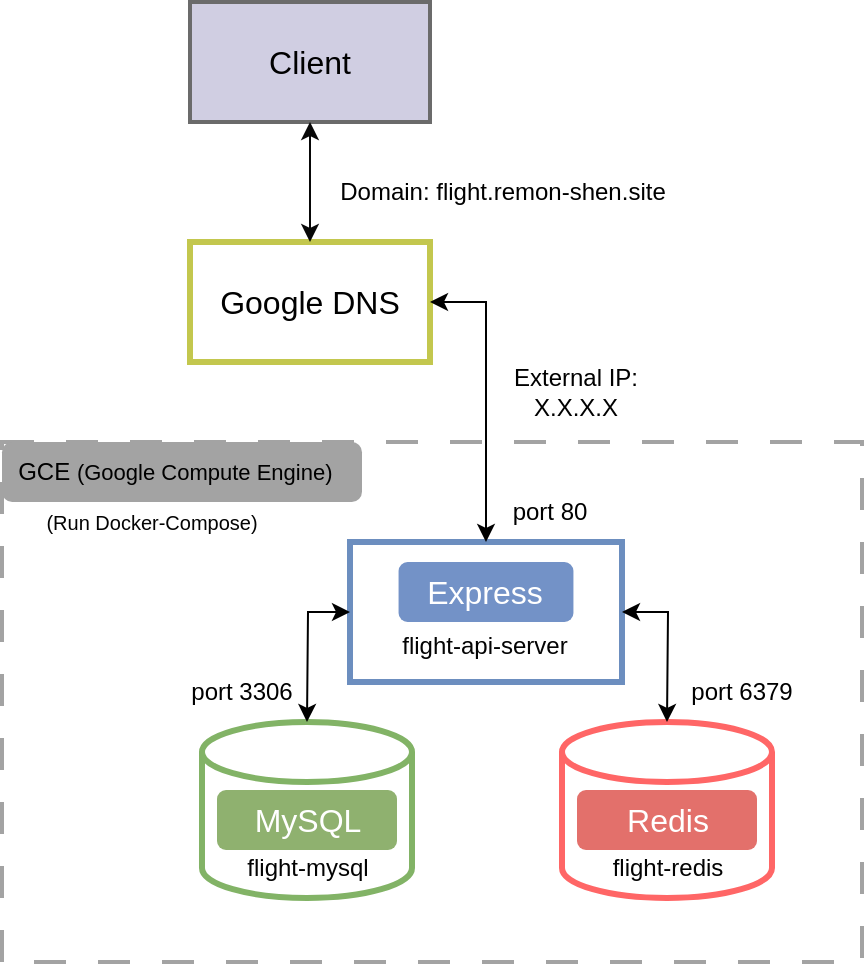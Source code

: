 <mxfile version="21.5.0" type="device">
  <diagram name="第 1 页" id="EWQGLiX6Cm66f4qAmHdH">
    <mxGraphModel dx="545" dy="305" grid="1" gridSize="10" guides="1" tooltips="1" connect="1" arrows="1" fold="1" page="1" pageScale="1" pageWidth="827" pageHeight="1169" background="#FFFFFF" math="0" shadow="0">
      <root>
        <mxCell id="0" />
        <mxCell id="1" parent="0" />
        <mxCell id="7XxlrbocILE5hHtDeExq-20" value="" style="rounded=0;whiteSpace=wrap;html=1;fillColor=none;strokeWidth=2;strokeColor=#a3a3a3;dashed=1;dashPattern=8 8;" parent="1" vertex="1">
          <mxGeometry x="200" y="380" width="430" height="260" as="geometry" />
        </mxCell>
        <mxCell id="7XxlrbocILE5hHtDeExq-11" value="" style="group" parent="1" vertex="1" connectable="0">
          <mxGeometry x="480" y="520" width="105" height="88" as="geometry" />
        </mxCell>
        <mxCell id="7XxlrbocILE5hHtDeExq-7" value="" style="shape=cylinder3;whiteSpace=wrap;html=1;boundedLbl=1;backgroundOutline=1;size=15;fillColor=none;strokeWidth=3;strokeColor=#FF6666;" parent="7XxlrbocILE5hHtDeExq-11" vertex="1">
          <mxGeometry width="105" height="88" as="geometry" />
        </mxCell>
        <mxCell id="7XxlrbocILE5hHtDeExq-5" value="&lt;font style=&quot;font-size: 16px;&quot; color=&quot;#ffffff&quot;&gt;Redis&lt;/font&gt;" style="rounded=1;whiteSpace=wrap;html=1;fillColor=#e3706b;strokeColor=none;" parent="7XxlrbocILE5hHtDeExq-11" vertex="1">
          <mxGeometry x="7.5" y="34" width="90" height="30" as="geometry" />
        </mxCell>
        <mxCell id="7XxlrbocILE5hHtDeExq-6" value="&lt;font color=&quot;#030303&quot;&gt;flight-redis&lt;/font&gt;" style="text;html=1;strokeColor=none;fillColor=none;align=center;verticalAlign=middle;whiteSpace=wrap;rounded=0;" parent="7XxlrbocILE5hHtDeExq-11" vertex="1">
          <mxGeometry x="17.5" y="63" width="70" height="20" as="geometry" />
        </mxCell>
        <mxCell id="7XxlrbocILE5hHtDeExq-12" value="" style="group" parent="1" vertex="1" connectable="0">
          <mxGeometry x="300" y="520" width="105" height="88" as="geometry" />
        </mxCell>
        <mxCell id="7XxlrbocILE5hHtDeExq-8" value="" style="shape=cylinder3;whiteSpace=wrap;html=1;boundedLbl=1;backgroundOutline=1;size=15;fillColor=none;strokeWidth=3;strokeColor=#82b366;" parent="7XxlrbocILE5hHtDeExq-12" vertex="1">
          <mxGeometry width="105" height="88" as="geometry" />
        </mxCell>
        <mxCell id="7XxlrbocILE5hHtDeExq-9" value="&lt;font style=&quot;font-size: 16px;&quot; color=&quot;#ffffff&quot;&gt;MySQL&lt;/font&gt;" style="rounded=1;whiteSpace=wrap;html=1;fillColor=#8fb16f;strokeColor=none;" parent="7XxlrbocILE5hHtDeExq-12" vertex="1">
          <mxGeometry x="7.5" y="34" width="90" height="30" as="geometry" />
        </mxCell>
        <mxCell id="7XxlrbocILE5hHtDeExq-10" value="&lt;font color=&quot;#030303&quot;&gt;flight-mysql&lt;/font&gt;" style="text;html=1;strokeColor=none;fillColor=none;align=center;verticalAlign=middle;whiteSpace=wrap;rounded=0;" parent="7XxlrbocILE5hHtDeExq-12" vertex="1">
          <mxGeometry x="17.5" y="63" width="70" height="20" as="geometry" />
        </mxCell>
        <mxCell id="7XxlrbocILE5hHtDeExq-13" value="" style="group" parent="1" vertex="1" connectable="0">
          <mxGeometry x="374" y="430" width="136" height="70" as="geometry" />
        </mxCell>
        <mxCell id="7XxlrbocILE5hHtDeExq-1" value="" style="rounded=0;whiteSpace=wrap;html=1;fillColor=none;strokeColor=#6c8ebf;strokeWidth=3;" parent="7XxlrbocILE5hHtDeExq-13" vertex="1">
          <mxGeometry width="136" height="70" as="geometry" />
        </mxCell>
        <mxCell id="7XxlrbocILE5hHtDeExq-2" value="&lt;font style=&quot;font-size: 16px;&quot; color=&quot;#ffffff&quot;&gt;Express&lt;/font&gt;" style="rounded=1;whiteSpace=wrap;html=1;fillColor=#7392C7;strokeColor=none;" parent="7XxlrbocILE5hHtDeExq-13" vertex="1">
          <mxGeometry x="24.286" y="10" width="87.429" height="30" as="geometry" />
        </mxCell>
        <mxCell id="7XxlrbocILE5hHtDeExq-3" value="&lt;font color=&quot;#030303&quot;&gt;flight-api-server&lt;/font&gt;" style="text;html=1;strokeColor=none;fillColor=none;align=center;verticalAlign=middle;whiteSpace=wrap;rounded=0;" parent="7XxlrbocILE5hHtDeExq-13" vertex="1">
          <mxGeometry x="19.429" y="42" width="97.143" height="20" as="geometry" />
        </mxCell>
        <mxCell id="7XxlrbocILE5hHtDeExq-14" value="" style="endArrow=classic;startArrow=classic;html=1;rounded=0;strokeColor=#000000;entryX=0;entryY=0.5;entryDx=0;entryDy=0;exitX=0.5;exitY=0;exitDx=0;exitDy=0;exitPerimeter=0;" parent="1" source="7XxlrbocILE5hHtDeExq-8" target="7XxlrbocILE5hHtDeExq-1" edge="1">
          <mxGeometry width="50" height="50" relative="1" as="geometry">
            <mxPoint x="380" y="530" as="sourcePoint" />
            <mxPoint x="430" y="480" as="targetPoint" />
            <Array as="points">
              <mxPoint x="353" y="465" />
            </Array>
          </mxGeometry>
        </mxCell>
        <mxCell id="7XxlrbocILE5hHtDeExq-15" value="" style="endArrow=classic;startArrow=classic;html=1;rounded=0;strokeColor=#000000;entryX=1;entryY=0.5;entryDx=0;entryDy=0;exitX=0.5;exitY=0;exitDx=0;exitDy=0;exitPerimeter=0;" parent="1" source="7XxlrbocILE5hHtDeExq-7" target="7XxlrbocILE5hHtDeExq-1" edge="1">
          <mxGeometry width="50" height="50" relative="1" as="geometry">
            <mxPoint x="531.5" y="515" as="sourcePoint" />
            <mxPoint x="553.5" y="460" as="targetPoint" />
            <Array as="points">
              <mxPoint x="533" y="465" />
            </Array>
          </mxGeometry>
        </mxCell>
        <mxCell id="7XxlrbocILE5hHtDeExq-16" value="&lt;font style=&quot;font-size: 12px;&quot; color=&quot;#000000&quot;&gt;port 3306&lt;/font&gt;" style="text;html=1;strokeColor=none;fillColor=none;align=center;verticalAlign=middle;whiteSpace=wrap;rounded=0;" parent="1" vertex="1">
          <mxGeometry x="290" y="490" width="60" height="30" as="geometry" />
        </mxCell>
        <mxCell id="7XxlrbocILE5hHtDeExq-17" value="&lt;font style=&quot;font-size: 12px;&quot; color=&quot;#000000&quot;&gt;port 6379&lt;/font&gt;" style="text;html=1;strokeColor=none;fillColor=none;align=center;verticalAlign=middle;whiteSpace=wrap;rounded=0;" parent="1" vertex="1">
          <mxGeometry x="540" y="490" width="60" height="30" as="geometry" />
        </mxCell>
        <mxCell id="7XxlrbocILE5hHtDeExq-19" value="&lt;font style=&quot;font-size: 12px;&quot; color=&quot;#000000&quot;&gt;port 80&lt;/font&gt;" style="text;html=1;strokeColor=none;fillColor=none;align=center;verticalAlign=middle;whiteSpace=wrap;rounded=0;" parent="1" vertex="1">
          <mxGeometry x="444" y="400" width="60" height="30" as="geometry" />
        </mxCell>
        <mxCell id="7XxlrbocILE5hHtDeExq-21" value="GCE &lt;font style=&quot;font-size: 11px;&quot;&gt;(Google Compute Engine)&lt;/font&gt;&amp;nbsp;&amp;nbsp;" style="rounded=1;whiteSpace=wrap;html=1;arcSize=17;fillColor=#A3A3A3;strokeColor=none;" parent="1" vertex="1">
          <mxGeometry x="200" y="380" width="180" height="30" as="geometry" />
        </mxCell>
        <mxCell id="7XxlrbocILE5hHtDeExq-22" value="&lt;font style=&quot;font-size: 10px;&quot; color=&quot;#030303&quot;&gt;(Run Docker-Compose)&lt;/font&gt;" style="text;html=1;strokeColor=none;fillColor=none;align=center;verticalAlign=middle;whiteSpace=wrap;rounded=0;" parent="1" vertex="1">
          <mxGeometry x="210" y="410" width="130" height="20" as="geometry" />
        </mxCell>
        <mxCell id="7XxlrbocILE5hHtDeExq-23" value="&lt;font color=&quot;#000000&quot; style=&quot;font-size: 16px;&quot;&gt;Client&lt;/font&gt;" style="rounded=0;whiteSpace=wrap;html=1;fillColor=#d0cee2;strokeColor=#6B6B6B;strokeWidth=2;" parent="1" vertex="1">
          <mxGeometry x="294" y="160" width="120" height="60" as="geometry" />
        </mxCell>
        <mxCell id="7XxlrbocILE5hHtDeExq-24" value="&lt;font color=&quot;#000000&quot; style=&quot;font-size: 16px;&quot;&gt;Google DNS&lt;/font&gt;" style="rounded=0;whiteSpace=wrap;html=1;fillColor=none;strokeColor=#C3C74E;strokeWidth=3;" parent="1" vertex="1">
          <mxGeometry x="294" y="280" width="120" height="60" as="geometry" />
        </mxCell>
        <mxCell id="7XxlrbocILE5hHtDeExq-25" value="" style="endArrow=classic;startArrow=classic;html=1;rounded=0;strokeColor=#000000;exitX=0.5;exitY=0;exitDx=0;exitDy=0;entryX=1;entryY=0.5;entryDx=0;entryDy=0;" parent="1" source="7XxlrbocILE5hHtDeExq-1" target="7XxlrbocILE5hHtDeExq-24" edge="1">
          <mxGeometry width="50" height="50" relative="1" as="geometry">
            <mxPoint x="420" y="380" as="sourcePoint" />
            <mxPoint x="470" y="320" as="targetPoint" />
            <Array as="points">
              <mxPoint x="442" y="310" />
            </Array>
          </mxGeometry>
        </mxCell>
        <mxCell id="7XxlrbocILE5hHtDeExq-26" value="&lt;font style=&quot;font-size: 12px;&quot; color=&quot;#000000&quot;&gt;External IP: X.X.X.X&lt;/font&gt;" style="text;html=1;strokeColor=none;fillColor=none;align=center;verticalAlign=middle;whiteSpace=wrap;rounded=0;" parent="1" vertex="1">
          <mxGeometry x="444" y="340" width="86" height="30" as="geometry" />
        </mxCell>
        <mxCell id="7XxlrbocILE5hHtDeExq-27" value="" style="endArrow=classic;startArrow=classic;html=1;rounded=0;entryX=0.5;entryY=1;entryDx=0;entryDy=0;exitX=0.5;exitY=0;exitDx=0;exitDy=0;strokeColor=#080808;" parent="1" source="7XxlrbocILE5hHtDeExq-24" target="7XxlrbocILE5hHtDeExq-23" edge="1">
          <mxGeometry width="50" height="50" relative="1" as="geometry">
            <mxPoint x="370" y="300" as="sourcePoint" />
            <mxPoint x="420" y="250" as="targetPoint" />
          </mxGeometry>
        </mxCell>
        <mxCell id="7XxlrbocILE5hHtDeExq-28" value="&lt;font style=&quot;font-size: 12px;&quot; color=&quot;#000000&quot;&gt;Domain: flight.remon-shen.site&lt;/font&gt;" style="text;html=1;strokeColor=none;fillColor=none;align=center;verticalAlign=middle;whiteSpace=wrap;rounded=0;" parent="1" vertex="1">
          <mxGeometry x="361" y="240" width="179" height="30" as="geometry" />
        </mxCell>
      </root>
    </mxGraphModel>
  </diagram>
</mxfile>
